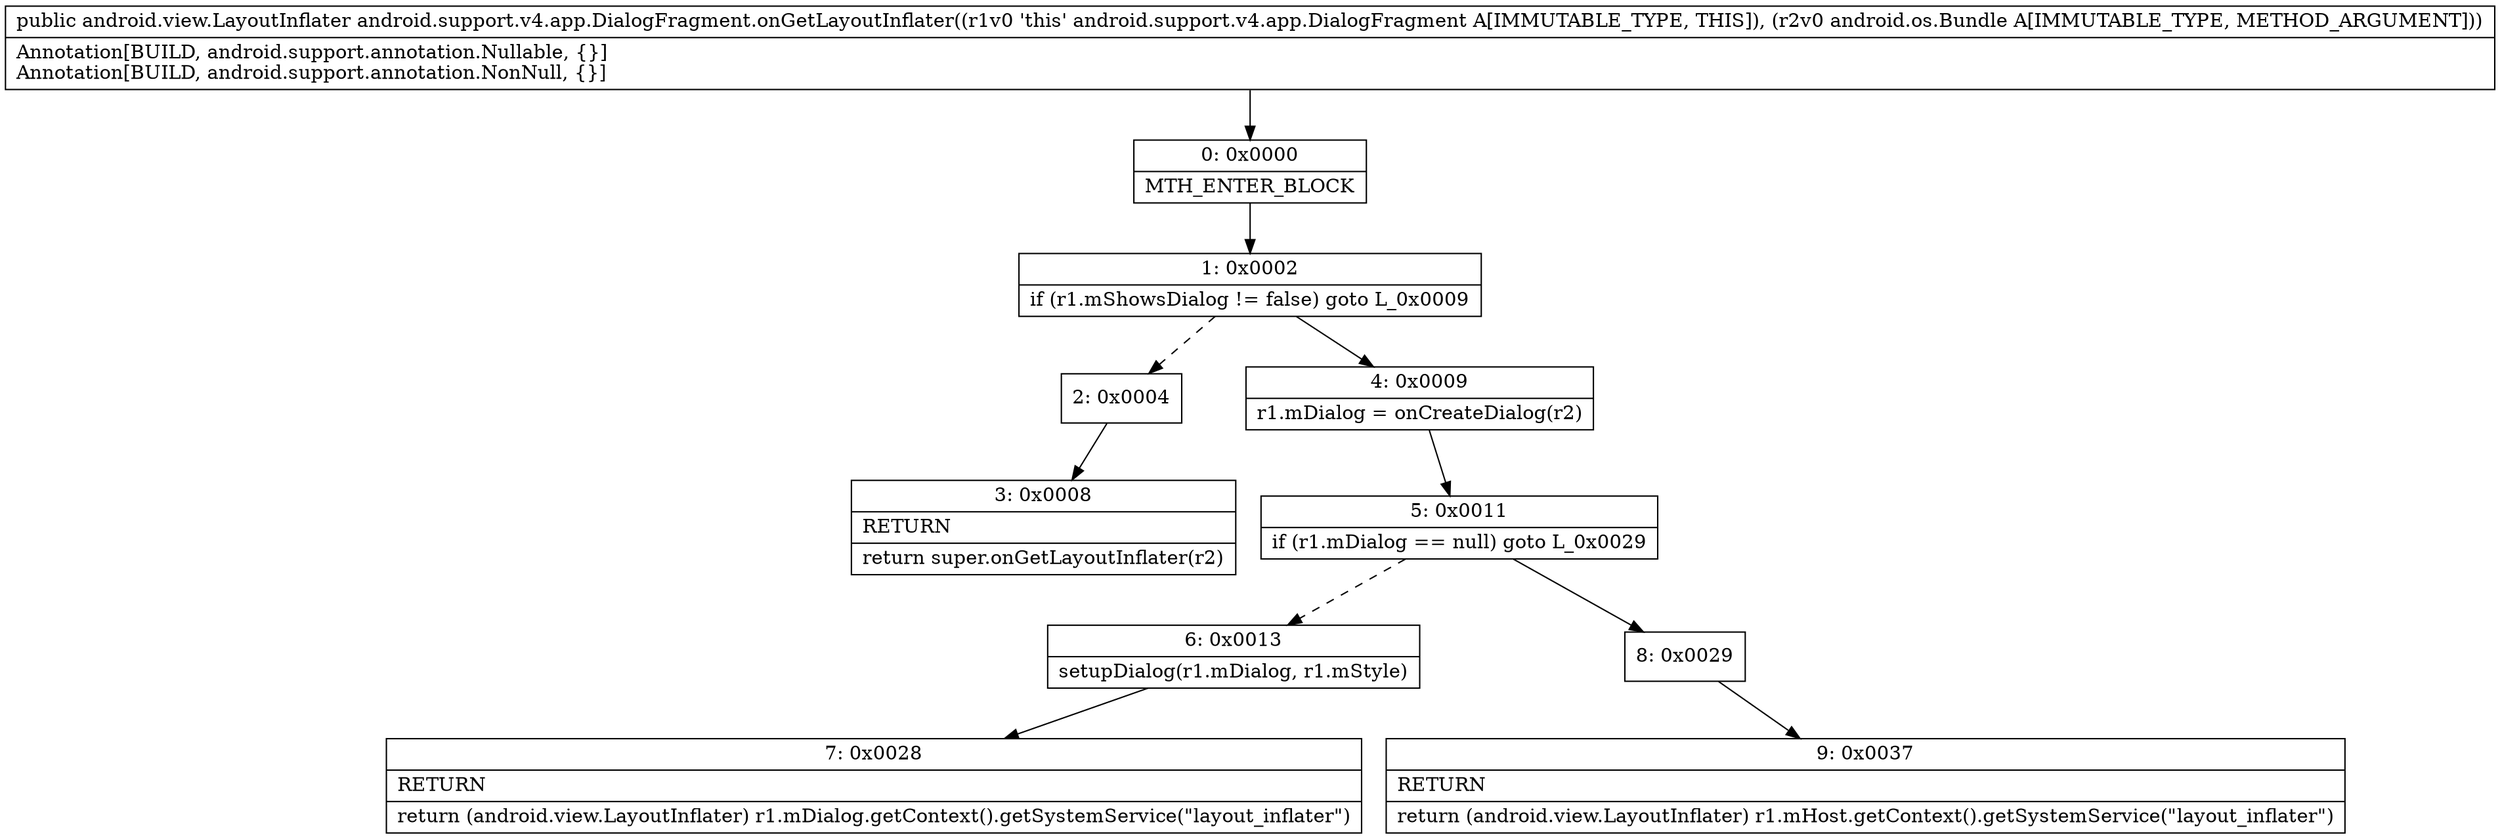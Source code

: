 digraph "CFG forandroid.support.v4.app.DialogFragment.onGetLayoutInflater(Landroid\/os\/Bundle;)Landroid\/view\/LayoutInflater;" {
Node_0 [shape=record,label="{0\:\ 0x0000|MTH_ENTER_BLOCK\l}"];
Node_1 [shape=record,label="{1\:\ 0x0002|if (r1.mShowsDialog != false) goto L_0x0009\l}"];
Node_2 [shape=record,label="{2\:\ 0x0004}"];
Node_3 [shape=record,label="{3\:\ 0x0008|RETURN\l|return super.onGetLayoutInflater(r2)\l}"];
Node_4 [shape=record,label="{4\:\ 0x0009|r1.mDialog = onCreateDialog(r2)\l}"];
Node_5 [shape=record,label="{5\:\ 0x0011|if (r1.mDialog == null) goto L_0x0029\l}"];
Node_6 [shape=record,label="{6\:\ 0x0013|setupDialog(r1.mDialog, r1.mStyle)\l}"];
Node_7 [shape=record,label="{7\:\ 0x0028|RETURN\l|return (android.view.LayoutInflater) r1.mDialog.getContext().getSystemService(\"layout_inflater\")\l}"];
Node_8 [shape=record,label="{8\:\ 0x0029}"];
Node_9 [shape=record,label="{9\:\ 0x0037|RETURN\l|return (android.view.LayoutInflater) r1.mHost.getContext().getSystemService(\"layout_inflater\")\l}"];
MethodNode[shape=record,label="{public android.view.LayoutInflater android.support.v4.app.DialogFragment.onGetLayoutInflater((r1v0 'this' android.support.v4.app.DialogFragment A[IMMUTABLE_TYPE, THIS]), (r2v0 android.os.Bundle A[IMMUTABLE_TYPE, METHOD_ARGUMENT]))  | Annotation[BUILD, android.support.annotation.Nullable, \{\}]\lAnnotation[BUILD, android.support.annotation.NonNull, \{\}]\l}"];
MethodNode -> Node_0;
Node_0 -> Node_1;
Node_1 -> Node_2[style=dashed];
Node_1 -> Node_4;
Node_2 -> Node_3;
Node_4 -> Node_5;
Node_5 -> Node_6[style=dashed];
Node_5 -> Node_8;
Node_6 -> Node_7;
Node_8 -> Node_9;
}

